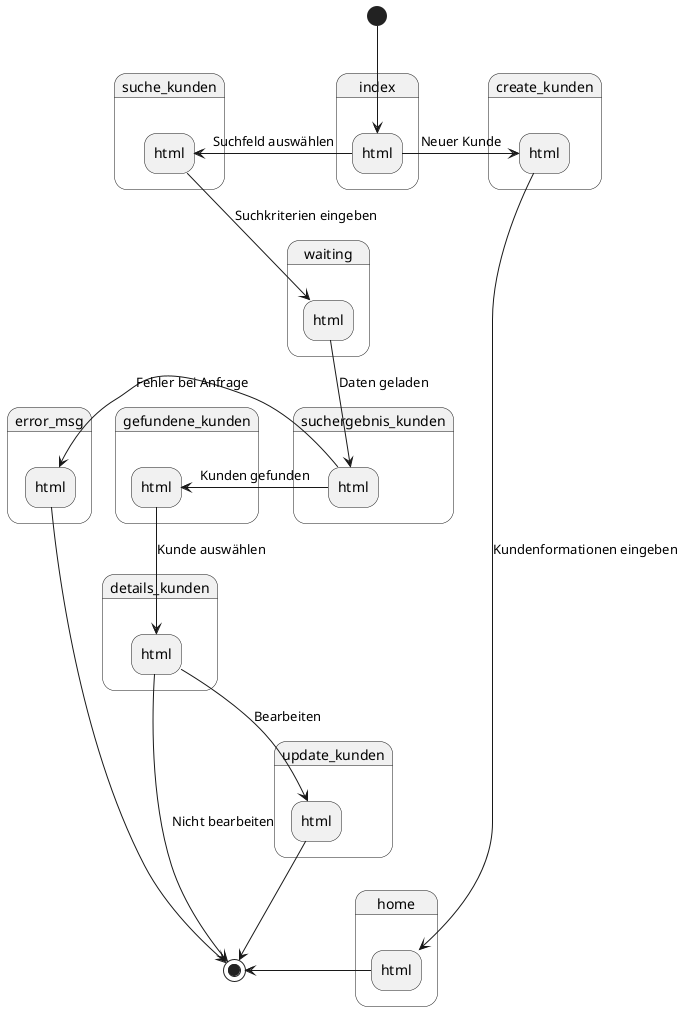 @startuml Zustandsdiagramm
hide empty description
[*]--> index.html
state index.html
index.html -left-> suche_kunden.html : Suchfeld auswählen
index.html -right-> create_kunden.html : Neuer Kunde

state create_kunden.html
create_kunden.html -down-> home.html : Kundenformationen eingeben

state home.html
home.html -left-> [*]

state suche_kunden.html
suche_kunden.html -down-> waiting.html : Suchkriterien eingeben

state waiting.html
waiting.html -down-> suchergebnis_kunden.html : Daten geladen

state suchergebnis_kunden.html
suchergebnis_kunden.html -left-> error_msg.html : Fehler bei Anfrage
suchergebnis_kunden.html -right-> gefundene_kunden.html : Kunden gefunden

state error_msg.html
error_msg.html-down-> [*]

state gefundene_kunden.html
gefundene_kunden.html -down-> details_kunden.html : Kunde auswählen

state details_kunden.html
details_kunden.html -down-> [*] : Nicht bearbeiten
details_kunden.html -down-> update_kunden.html : Bearbeiten

state update_kunden.html
update_kunden.html -down-> [*]

@enduml
